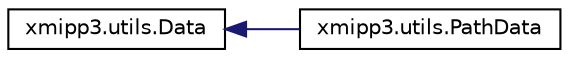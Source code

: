 digraph "Graphical Class Hierarchy"
{
  edge [fontname="Helvetica",fontsize="10",labelfontname="Helvetica",labelfontsize="10"];
  node [fontname="Helvetica",fontsize="10",shape=record];
  rankdir="LR";
  Node0 [label="xmipp3.utils.Data",height=0.2,width=0.4,color="black", fillcolor="white", style="filled",URL="$classxmipp3_1_1utils_1_1Data.html"];
  Node0 -> Node1 [dir="back",color="midnightblue",fontsize="10",style="solid",fontname="Helvetica"];
  Node1 [label="xmipp3.utils.PathData",height=0.2,width=0.4,color="black", fillcolor="white", style="filled",URL="$classxmipp3_1_1utils_1_1PathData.html"];
}

